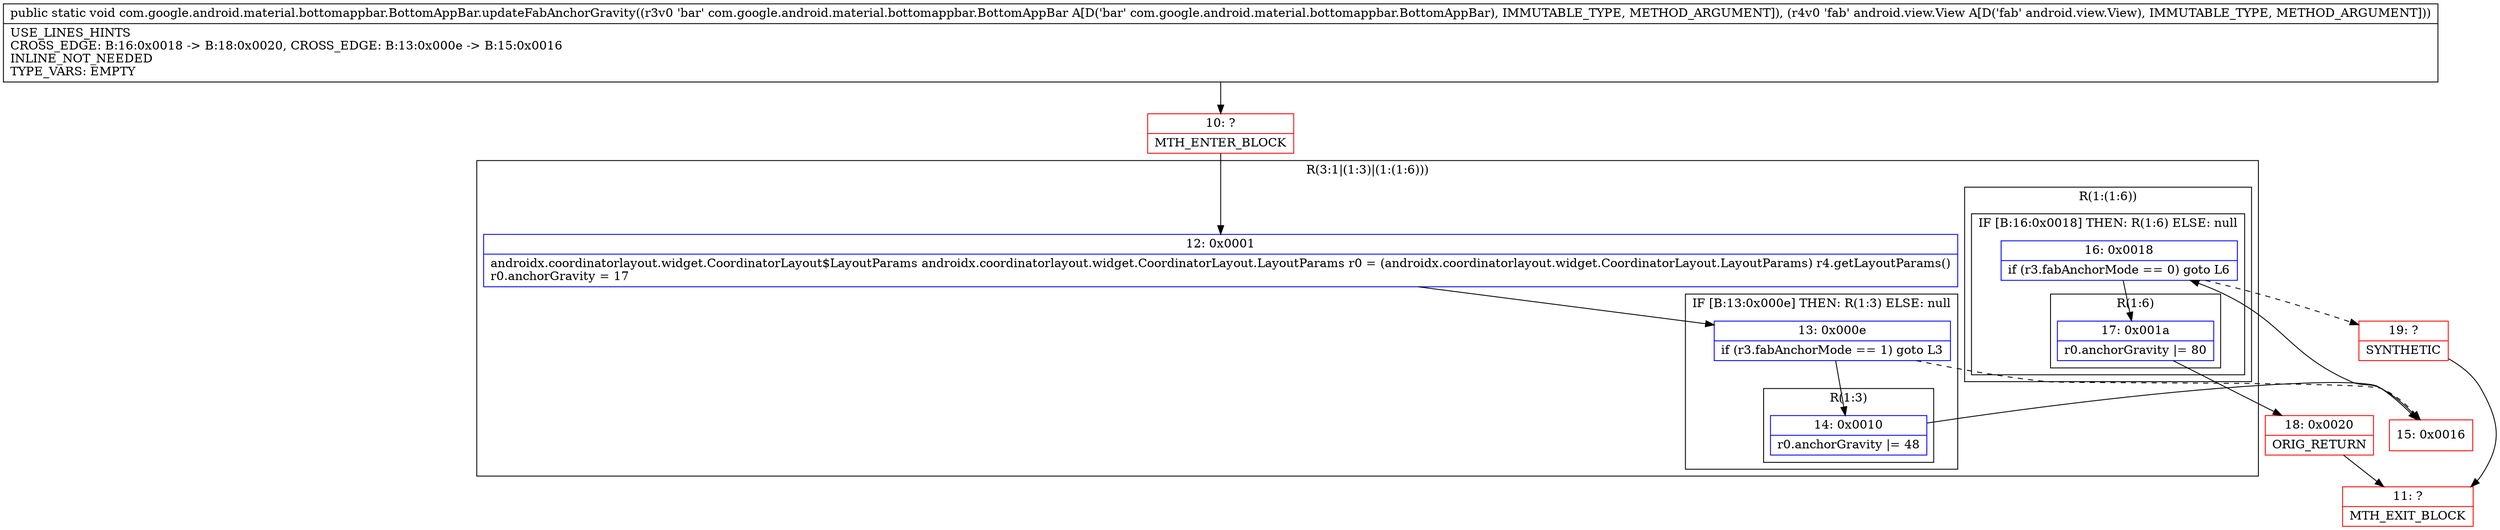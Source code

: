 digraph "CFG forcom.google.android.material.bottomappbar.BottomAppBar.updateFabAnchorGravity(Lcom\/google\/android\/material\/bottomappbar\/BottomAppBar;Landroid\/view\/View;)V" {
subgraph cluster_Region_1316394513 {
label = "R(3:1|(1:3)|(1:(1:6)))";
node [shape=record,color=blue];
Node_12 [shape=record,label="{12\:\ 0x0001|androidx.coordinatorlayout.widget.CoordinatorLayout$LayoutParams androidx.coordinatorlayout.widget.CoordinatorLayout.LayoutParams r0 = (androidx.coordinatorlayout.widget.CoordinatorLayout.LayoutParams) r4.getLayoutParams()\lr0.anchorGravity = 17\l}"];
subgraph cluster_IfRegion_259625381 {
label = "IF [B:13:0x000e] THEN: R(1:3) ELSE: null";
node [shape=record,color=blue];
Node_13 [shape=record,label="{13\:\ 0x000e|if (r3.fabAnchorMode == 1) goto L3\l}"];
subgraph cluster_Region_1618448511 {
label = "R(1:3)";
node [shape=record,color=blue];
Node_14 [shape=record,label="{14\:\ 0x0010|r0.anchorGravity \|= 48\l}"];
}
}
subgraph cluster_Region_2055886083 {
label = "R(1:(1:6))";
node [shape=record,color=blue];
subgraph cluster_IfRegion_1532456265 {
label = "IF [B:16:0x0018] THEN: R(1:6) ELSE: null";
node [shape=record,color=blue];
Node_16 [shape=record,label="{16\:\ 0x0018|if (r3.fabAnchorMode == 0) goto L6\l}"];
subgraph cluster_Region_1914284339 {
label = "R(1:6)";
node [shape=record,color=blue];
Node_17 [shape=record,label="{17\:\ 0x001a|r0.anchorGravity \|= 80\l}"];
}
}
}
}
Node_10 [shape=record,color=red,label="{10\:\ ?|MTH_ENTER_BLOCK\l}"];
Node_15 [shape=record,color=red,label="{15\:\ 0x0016}"];
Node_18 [shape=record,color=red,label="{18\:\ 0x0020|ORIG_RETURN\l}"];
Node_11 [shape=record,color=red,label="{11\:\ ?|MTH_EXIT_BLOCK\l}"];
Node_19 [shape=record,color=red,label="{19\:\ ?|SYNTHETIC\l}"];
MethodNode[shape=record,label="{public static void com.google.android.material.bottomappbar.BottomAppBar.updateFabAnchorGravity((r3v0 'bar' com.google.android.material.bottomappbar.BottomAppBar A[D('bar' com.google.android.material.bottomappbar.BottomAppBar), IMMUTABLE_TYPE, METHOD_ARGUMENT]), (r4v0 'fab' android.view.View A[D('fab' android.view.View), IMMUTABLE_TYPE, METHOD_ARGUMENT]))  | USE_LINES_HINTS\lCROSS_EDGE: B:16:0x0018 \-\> B:18:0x0020, CROSS_EDGE: B:13:0x000e \-\> B:15:0x0016\lINLINE_NOT_NEEDED\lTYPE_VARS: EMPTY\l}"];
MethodNode -> Node_10;Node_12 -> Node_13;
Node_13 -> Node_14;
Node_13 -> Node_15[style=dashed];
Node_14 -> Node_15;
Node_16 -> Node_17;
Node_16 -> Node_19[style=dashed];
Node_17 -> Node_18;
Node_10 -> Node_12;
Node_15 -> Node_16;
Node_18 -> Node_11;
Node_19 -> Node_11;
}

